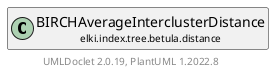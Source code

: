@startuml
    remove .*\.(Instance|Par|Parameterizer|Factory)$
    set namespaceSeparator none
    hide empty fields
    hide empty methods

    class "<size:14>BIRCHAverageInterclusterDistance.Par\n<size:10>elki.index.tree.betula.distance" as elki.index.tree.betula.distance.BIRCHAverageInterclusterDistance.Par [[BIRCHAverageInterclusterDistance.Par.html]] {
        +make(): BIRCHAverageInterclusterDistance
    }

    interface "<size:14>Parameterizer\n<size:10>elki.utilities.optionhandling" as elki.utilities.optionhandling.Parameterizer [[../../../../utilities/optionhandling/Parameterizer.html]] {
        {abstract} +make(): Object
    }
    class "<size:14>BIRCHAverageInterclusterDistance\n<size:10>elki.index.tree.betula.distance" as elki.index.tree.betula.distance.BIRCHAverageInterclusterDistance [[BIRCHAverageInterclusterDistance.html]]

    elki.utilities.optionhandling.Parameterizer <|.. elki.index.tree.betula.distance.BIRCHAverageInterclusterDistance.Par
    elki.index.tree.betula.distance.BIRCHAverageInterclusterDistance +-- elki.index.tree.betula.distance.BIRCHAverageInterclusterDistance.Par

    center footer UMLDoclet 2.0.19, PlantUML 1.2022.8
@enduml

